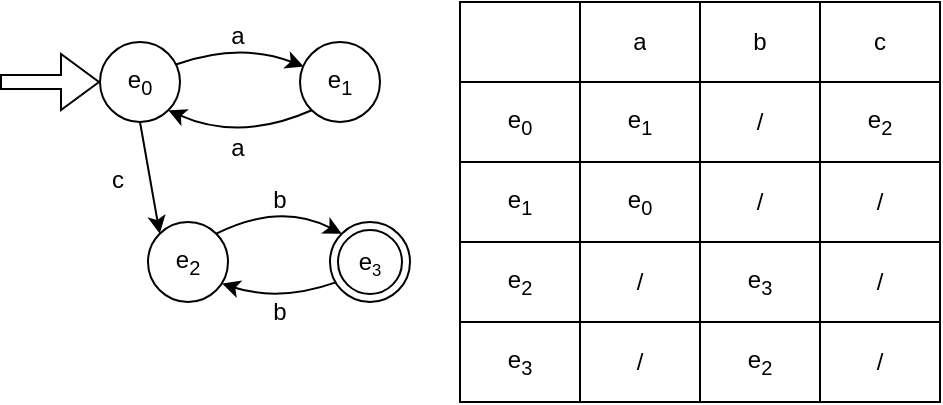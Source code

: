 <mxfile version="26.0.9">
  <diagram name="Page-1" id="u6i40GVBnW_-RrQA8S33">
    <mxGraphModel dx="709" dy="458" grid="1" gridSize="10" guides="1" tooltips="1" connect="1" arrows="1" fold="1" page="1" pageScale="1" pageWidth="570" pageHeight="940" math="0" shadow="0">
      <root>
        <mxCell id="0" />
        <mxCell id="1" parent="0" />
        <mxCell id="FdfCoeUzZYEk0bNpcjFk-1" value="e&lt;span style=&quot;font-size: 10px;&quot;&gt;&lt;sub&gt;3&lt;/sub&gt;&lt;/span&gt;" style="ellipse;shape=doubleEllipse;html=1;dashed=0;whiteSpace=wrap;aspect=fixed;fillColor=none;" parent="1" vertex="1">
          <mxGeometry x="225" y="320" width="40" height="40" as="geometry" />
        </mxCell>
        <mxCell id="FdfCoeUzZYEk0bNpcjFk-2" value="e&lt;sub&gt;0&lt;/sub&gt;" style="shape=ellipse;html=1;dashed=0;whiteSpace=wrap;aspect=fixed;perimeter=ellipsePerimeter;fillColor=none;" parent="1" vertex="1">
          <mxGeometry x="110" y="230" width="40" height="40" as="geometry" />
        </mxCell>
        <mxCell id="FdfCoeUzZYEk0bNpcjFk-3" value="" style="shape=flexArrow;endArrow=classic;html=1;rounded=0;width=7;entryX=0;entryY=0.5;entryDx=0;entryDy=0;" parent="1" target="FdfCoeUzZYEk0bNpcjFk-2" edge="1">
          <mxGeometry width="50" height="50" relative="1" as="geometry">
            <mxPoint x="60" y="250" as="sourcePoint" />
            <mxPoint x="100" y="249.7" as="targetPoint" />
          </mxGeometry>
        </mxCell>
        <mxCell id="FdfCoeUzZYEk0bNpcjFk-4" value="e&lt;sub&gt;1&lt;/sub&gt;" style="shape=ellipse;html=1;dashed=0;whiteSpace=wrap;aspect=fixed;perimeter=ellipsePerimeter;fillColor=none;" parent="1" vertex="1">
          <mxGeometry x="210" y="230" width="40" height="40" as="geometry" />
        </mxCell>
        <mxCell id="FdfCoeUzZYEk0bNpcjFk-5" value="" style="endArrow=classic;html=1;rounded=0;entryX=0.046;entryY=0.307;entryDx=0;entryDy=0;curved=1;entryPerimeter=0;exitX=0.948;exitY=0.281;exitDx=0;exitDy=0;exitPerimeter=0;" parent="1" source="FdfCoeUzZYEk0bNpcjFk-2" target="FdfCoeUzZYEk0bNpcjFk-4" edge="1">
          <mxGeometry width="50" height="50" relative="1" as="geometry">
            <mxPoint x="150" y="241" as="sourcePoint" />
            <mxPoint x="250" y="210" as="targetPoint" />
            <Array as="points">
              <mxPoint x="180" y="230" />
            </Array>
          </mxGeometry>
        </mxCell>
        <mxCell id="FdfCoeUzZYEk0bNpcjFk-6" value="a" style="text;html=1;align=center;verticalAlign=middle;whiteSpace=wrap;rounded=0;" parent="1" vertex="1">
          <mxGeometry x="174" y="222" width="10" height="10" as="geometry" />
        </mxCell>
        <mxCell id="FdfCoeUzZYEk0bNpcjFk-8" value="e&lt;sub&gt;2&lt;/sub&gt;" style="shape=ellipse;html=1;dashed=0;whiteSpace=wrap;aspect=fixed;perimeter=ellipsePerimeter;fillColor=none;" parent="1" vertex="1">
          <mxGeometry x="134" y="320" width="40" height="40" as="geometry" />
        </mxCell>
        <mxCell id="FdfCoeUzZYEk0bNpcjFk-14" value="" style="endArrow=classic;html=1;rounded=0;exitX=0;exitY=1;exitDx=0;exitDy=0;entryX=1;entryY=1;entryDx=0;entryDy=0;curved=1;" parent="1" source="FdfCoeUzZYEk0bNpcjFk-4" target="FdfCoeUzZYEk0bNpcjFk-2" edge="1">
          <mxGeometry width="50" height="50" relative="1" as="geometry">
            <mxPoint x="150" y="280" as="sourcePoint" />
            <mxPoint x="200" y="230" as="targetPoint" />
            <Array as="points">
              <mxPoint x="180" y="280" />
            </Array>
          </mxGeometry>
        </mxCell>
        <mxCell id="FdfCoeUzZYEk0bNpcjFk-15" value="a" style="text;html=1;align=center;verticalAlign=middle;whiteSpace=wrap;rounded=0;" parent="1" vertex="1">
          <mxGeometry x="174" y="278" width="10" height="10" as="geometry" />
        </mxCell>
        <mxCell id="FdfCoeUzZYEk0bNpcjFk-16" value="" style="endArrow=classic;html=1;rounded=0;exitX=0.5;exitY=1;exitDx=0;exitDy=0;entryX=0;entryY=0;entryDx=0;entryDy=0;" parent="1" source="FdfCoeUzZYEk0bNpcjFk-2" target="FdfCoeUzZYEk0bNpcjFk-8" edge="1">
          <mxGeometry width="50" height="50" relative="1" as="geometry">
            <mxPoint x="215" y="360" as="sourcePoint" />
            <mxPoint x="265" y="310" as="targetPoint" />
          </mxGeometry>
        </mxCell>
        <mxCell id="FdfCoeUzZYEk0bNpcjFk-17" value="c" style="text;html=1;align=center;verticalAlign=middle;whiteSpace=wrap;rounded=0;" parent="1" vertex="1">
          <mxGeometry x="104" y="294" width="30" height="10" as="geometry" />
        </mxCell>
        <mxCell id="FdfCoeUzZYEk0bNpcjFk-18" value="" style="endArrow=classic;html=1;rounded=0;entryX=0;entryY=0;entryDx=0;entryDy=0;exitX=1;exitY=0;exitDx=0;exitDy=0;curved=1;" parent="1" source="FdfCoeUzZYEk0bNpcjFk-8" target="FdfCoeUzZYEk0bNpcjFk-1" edge="1">
          <mxGeometry width="50" height="50" relative="1" as="geometry">
            <mxPoint x="160" y="340" as="sourcePoint" />
            <mxPoint x="210" y="290" as="targetPoint" />
            <Array as="points">
              <mxPoint x="200" y="310" />
            </Array>
          </mxGeometry>
        </mxCell>
        <mxCell id="FdfCoeUzZYEk0bNpcjFk-19" value="b" style="text;html=1;align=center;verticalAlign=middle;whiteSpace=wrap;rounded=0;connectable=0;" parent="1" vertex="1">
          <mxGeometry x="195" y="304" width="10" height="10" as="geometry" />
        </mxCell>
        <mxCell id="FdfCoeUzZYEk0bNpcjFk-21" value="" style="endArrow=classic;html=1;rounded=0;exitX=0.073;exitY=0.754;exitDx=0;exitDy=0;exitPerimeter=0;entryX=0.925;entryY=0.77;entryDx=0;entryDy=0;entryPerimeter=0;curved=1;" parent="1" source="FdfCoeUzZYEk0bNpcjFk-1" target="FdfCoeUzZYEk0bNpcjFk-8" edge="1">
          <mxGeometry width="50" height="50" relative="1" as="geometry">
            <mxPoint x="180" y="350" as="sourcePoint" />
            <mxPoint x="230" y="300" as="targetPoint" />
            <Array as="points">
              <mxPoint x="200" y="360" />
            </Array>
          </mxGeometry>
        </mxCell>
        <mxCell id="FdfCoeUzZYEk0bNpcjFk-22" value="b" style="text;html=1;align=center;verticalAlign=middle;whiteSpace=wrap;rounded=0;connectable=0;" parent="1" vertex="1">
          <mxGeometry x="195" y="360" width="10" height="10" as="geometry" />
        </mxCell>
        <mxCell id="mpQJpM1JM_6buyqDW7jc-1" value="" style="shape=table;startSize=0;container=1;collapsible=0;childLayout=tableLayout;fillColor=none;" vertex="1" parent="1">
          <mxGeometry x="290" y="210" width="240" height="200" as="geometry" />
        </mxCell>
        <mxCell id="mpQJpM1JM_6buyqDW7jc-2" value="" style="shape=tableRow;horizontal=0;startSize=0;swimlaneHead=0;swimlaneBody=0;strokeColor=inherit;top=0;left=0;bottom=0;right=0;collapsible=0;dropTarget=0;fillColor=none;points=[[0,0.5],[1,0.5]];portConstraint=eastwest;" vertex="1" parent="mpQJpM1JM_6buyqDW7jc-1">
          <mxGeometry width="240" height="40" as="geometry" />
        </mxCell>
        <mxCell id="mpQJpM1JM_6buyqDW7jc-3" value="" style="shape=partialRectangle;html=1;whiteSpace=wrap;connectable=0;strokeColor=inherit;overflow=hidden;fillColor=none;top=0;left=0;bottom=0;right=0;pointerEvents=1;" vertex="1" parent="mpQJpM1JM_6buyqDW7jc-2">
          <mxGeometry width="60" height="40" as="geometry">
            <mxRectangle width="60" height="40" as="alternateBounds" />
          </mxGeometry>
        </mxCell>
        <mxCell id="mpQJpM1JM_6buyqDW7jc-4" value="a" style="shape=partialRectangle;html=1;whiteSpace=wrap;connectable=0;strokeColor=inherit;overflow=hidden;fillColor=none;top=0;left=0;bottom=0;right=0;pointerEvents=1;" vertex="1" parent="mpQJpM1JM_6buyqDW7jc-2">
          <mxGeometry x="60" width="60" height="40" as="geometry">
            <mxRectangle width="60" height="40" as="alternateBounds" />
          </mxGeometry>
        </mxCell>
        <mxCell id="mpQJpM1JM_6buyqDW7jc-5" value="b" style="shape=partialRectangle;html=1;whiteSpace=wrap;connectable=0;strokeColor=inherit;overflow=hidden;fillColor=none;top=0;left=0;bottom=0;right=0;pointerEvents=1;" vertex="1" parent="mpQJpM1JM_6buyqDW7jc-2">
          <mxGeometry x="120" width="60" height="40" as="geometry">
            <mxRectangle width="60" height="40" as="alternateBounds" />
          </mxGeometry>
        </mxCell>
        <mxCell id="mpQJpM1JM_6buyqDW7jc-6" value="c" style="shape=partialRectangle;html=1;whiteSpace=wrap;connectable=0;strokeColor=inherit;overflow=hidden;fillColor=none;top=0;left=0;bottom=0;right=0;pointerEvents=1;" vertex="1" parent="mpQJpM1JM_6buyqDW7jc-2">
          <mxGeometry x="180" width="60" height="40" as="geometry">
            <mxRectangle width="60" height="40" as="alternateBounds" />
          </mxGeometry>
        </mxCell>
        <mxCell id="mpQJpM1JM_6buyqDW7jc-7" value="" style="shape=tableRow;horizontal=0;startSize=0;swimlaneHead=0;swimlaneBody=0;strokeColor=inherit;top=0;left=0;bottom=0;right=0;collapsible=0;dropTarget=0;fillColor=none;points=[[0,0.5],[1,0.5]];portConstraint=eastwest;" vertex="1" parent="mpQJpM1JM_6buyqDW7jc-1">
          <mxGeometry y="40" width="240" height="40" as="geometry" />
        </mxCell>
        <mxCell id="mpQJpM1JM_6buyqDW7jc-8" value="e&lt;sub&gt;0&lt;/sub&gt;" style="shape=partialRectangle;html=1;whiteSpace=wrap;connectable=0;strokeColor=inherit;overflow=hidden;fillColor=none;top=0;left=0;bottom=0;right=0;pointerEvents=1;" vertex="1" parent="mpQJpM1JM_6buyqDW7jc-7">
          <mxGeometry width="60" height="40" as="geometry">
            <mxRectangle width="60" height="40" as="alternateBounds" />
          </mxGeometry>
        </mxCell>
        <mxCell id="mpQJpM1JM_6buyqDW7jc-9" value="e&lt;sub&gt;1&lt;/sub&gt;" style="shape=partialRectangle;html=1;whiteSpace=wrap;connectable=0;strokeColor=inherit;overflow=hidden;fillColor=none;top=0;left=0;bottom=0;right=0;pointerEvents=1;" vertex="1" parent="mpQJpM1JM_6buyqDW7jc-7">
          <mxGeometry x="60" width="60" height="40" as="geometry">
            <mxRectangle width="60" height="40" as="alternateBounds" />
          </mxGeometry>
        </mxCell>
        <mxCell id="mpQJpM1JM_6buyqDW7jc-10" value="/" style="shape=partialRectangle;html=1;whiteSpace=wrap;connectable=0;strokeColor=inherit;overflow=hidden;fillColor=none;top=0;left=0;bottom=0;right=0;pointerEvents=1;" vertex="1" parent="mpQJpM1JM_6buyqDW7jc-7">
          <mxGeometry x="120" width="60" height="40" as="geometry">
            <mxRectangle width="60" height="40" as="alternateBounds" />
          </mxGeometry>
        </mxCell>
        <mxCell id="mpQJpM1JM_6buyqDW7jc-11" value="e&lt;sub&gt;2&lt;/sub&gt;" style="shape=partialRectangle;html=1;whiteSpace=wrap;connectable=0;strokeColor=inherit;overflow=hidden;fillColor=none;top=0;left=0;bottom=0;right=0;pointerEvents=1;" vertex="1" parent="mpQJpM1JM_6buyqDW7jc-7">
          <mxGeometry x="180" width="60" height="40" as="geometry">
            <mxRectangle width="60" height="40" as="alternateBounds" />
          </mxGeometry>
        </mxCell>
        <mxCell id="mpQJpM1JM_6buyqDW7jc-12" value="" style="shape=tableRow;horizontal=0;startSize=0;swimlaneHead=0;swimlaneBody=0;strokeColor=inherit;top=0;left=0;bottom=0;right=0;collapsible=0;dropTarget=0;fillColor=none;points=[[0,0.5],[1,0.5]];portConstraint=eastwest;" vertex="1" parent="mpQJpM1JM_6buyqDW7jc-1">
          <mxGeometry y="80" width="240" height="40" as="geometry" />
        </mxCell>
        <mxCell id="mpQJpM1JM_6buyqDW7jc-13" value="e&lt;sub&gt;1&lt;/sub&gt;" style="shape=partialRectangle;html=1;whiteSpace=wrap;connectable=0;strokeColor=inherit;overflow=hidden;fillColor=none;top=0;left=0;bottom=0;right=0;pointerEvents=1;" vertex="1" parent="mpQJpM1JM_6buyqDW7jc-12">
          <mxGeometry width="60" height="40" as="geometry">
            <mxRectangle width="60" height="40" as="alternateBounds" />
          </mxGeometry>
        </mxCell>
        <mxCell id="mpQJpM1JM_6buyqDW7jc-14" value="e&lt;sub&gt;0&lt;/sub&gt;" style="shape=partialRectangle;html=1;whiteSpace=wrap;connectable=0;strokeColor=inherit;overflow=hidden;fillColor=none;top=0;left=0;bottom=0;right=0;pointerEvents=1;" vertex="1" parent="mpQJpM1JM_6buyqDW7jc-12">
          <mxGeometry x="60" width="60" height="40" as="geometry">
            <mxRectangle width="60" height="40" as="alternateBounds" />
          </mxGeometry>
        </mxCell>
        <mxCell id="mpQJpM1JM_6buyqDW7jc-15" value="/" style="shape=partialRectangle;html=1;whiteSpace=wrap;connectable=0;strokeColor=inherit;overflow=hidden;fillColor=none;top=0;left=0;bottom=0;right=0;pointerEvents=1;" vertex="1" parent="mpQJpM1JM_6buyqDW7jc-12">
          <mxGeometry x="120" width="60" height="40" as="geometry">
            <mxRectangle width="60" height="40" as="alternateBounds" />
          </mxGeometry>
        </mxCell>
        <mxCell id="mpQJpM1JM_6buyqDW7jc-16" value="/" style="shape=partialRectangle;html=1;whiteSpace=wrap;connectable=0;strokeColor=inherit;overflow=hidden;fillColor=none;top=0;left=0;bottom=0;right=0;pointerEvents=1;" vertex="1" parent="mpQJpM1JM_6buyqDW7jc-12">
          <mxGeometry x="180" width="60" height="40" as="geometry">
            <mxRectangle width="60" height="40" as="alternateBounds" />
          </mxGeometry>
        </mxCell>
        <mxCell id="mpQJpM1JM_6buyqDW7jc-17" value="" style="shape=tableRow;horizontal=0;startSize=0;swimlaneHead=0;swimlaneBody=0;strokeColor=inherit;top=0;left=0;bottom=0;right=0;collapsible=0;dropTarget=0;fillColor=none;points=[[0,0.5],[1,0.5]];portConstraint=eastwest;" vertex="1" parent="mpQJpM1JM_6buyqDW7jc-1">
          <mxGeometry y="120" width="240" height="40" as="geometry" />
        </mxCell>
        <mxCell id="mpQJpM1JM_6buyqDW7jc-18" value="e&lt;sub&gt;2&lt;/sub&gt;" style="shape=partialRectangle;html=1;whiteSpace=wrap;connectable=0;strokeColor=inherit;overflow=hidden;fillColor=none;top=0;left=0;bottom=0;right=0;pointerEvents=1;" vertex="1" parent="mpQJpM1JM_6buyqDW7jc-17">
          <mxGeometry width="60" height="40" as="geometry">
            <mxRectangle width="60" height="40" as="alternateBounds" />
          </mxGeometry>
        </mxCell>
        <mxCell id="mpQJpM1JM_6buyqDW7jc-19" value="/" style="shape=partialRectangle;html=1;whiteSpace=wrap;connectable=0;strokeColor=inherit;overflow=hidden;fillColor=none;top=0;left=0;bottom=0;right=0;pointerEvents=1;" vertex="1" parent="mpQJpM1JM_6buyqDW7jc-17">
          <mxGeometry x="60" width="60" height="40" as="geometry">
            <mxRectangle width="60" height="40" as="alternateBounds" />
          </mxGeometry>
        </mxCell>
        <mxCell id="mpQJpM1JM_6buyqDW7jc-20" value="e&lt;sub&gt;3&lt;/sub&gt;" style="shape=partialRectangle;html=1;whiteSpace=wrap;connectable=0;strokeColor=inherit;overflow=hidden;fillColor=none;top=0;left=0;bottom=0;right=0;pointerEvents=1;" vertex="1" parent="mpQJpM1JM_6buyqDW7jc-17">
          <mxGeometry x="120" width="60" height="40" as="geometry">
            <mxRectangle width="60" height="40" as="alternateBounds" />
          </mxGeometry>
        </mxCell>
        <mxCell id="mpQJpM1JM_6buyqDW7jc-21" value="/" style="shape=partialRectangle;html=1;whiteSpace=wrap;connectable=0;strokeColor=inherit;overflow=hidden;fillColor=none;top=0;left=0;bottom=0;right=0;pointerEvents=1;" vertex="1" parent="mpQJpM1JM_6buyqDW7jc-17">
          <mxGeometry x="180" width="60" height="40" as="geometry">
            <mxRectangle width="60" height="40" as="alternateBounds" />
          </mxGeometry>
        </mxCell>
        <mxCell id="mpQJpM1JM_6buyqDW7jc-22" style="shape=tableRow;horizontal=0;startSize=0;swimlaneHead=0;swimlaneBody=0;strokeColor=inherit;top=0;left=0;bottom=0;right=0;collapsible=0;dropTarget=0;fillColor=none;points=[[0,0.5],[1,0.5]];portConstraint=eastwest;" vertex="1" parent="mpQJpM1JM_6buyqDW7jc-1">
          <mxGeometry y="160" width="240" height="40" as="geometry" />
        </mxCell>
        <mxCell id="mpQJpM1JM_6buyqDW7jc-23" value="e&lt;sub&gt;3&lt;/sub&gt;" style="shape=partialRectangle;html=1;whiteSpace=wrap;connectable=0;strokeColor=inherit;overflow=hidden;fillColor=none;top=0;left=0;bottom=0;right=0;pointerEvents=1;" vertex="1" parent="mpQJpM1JM_6buyqDW7jc-22">
          <mxGeometry width="60" height="40" as="geometry">
            <mxRectangle width="60" height="40" as="alternateBounds" />
          </mxGeometry>
        </mxCell>
        <mxCell id="mpQJpM1JM_6buyqDW7jc-24" value="/" style="shape=partialRectangle;html=1;whiteSpace=wrap;connectable=0;strokeColor=inherit;overflow=hidden;fillColor=none;top=0;left=0;bottom=0;right=0;pointerEvents=1;" vertex="1" parent="mpQJpM1JM_6buyqDW7jc-22">
          <mxGeometry x="60" width="60" height="40" as="geometry">
            <mxRectangle width="60" height="40" as="alternateBounds" />
          </mxGeometry>
        </mxCell>
        <mxCell id="mpQJpM1JM_6buyqDW7jc-25" value="e&lt;sub&gt;2&lt;/sub&gt;" style="shape=partialRectangle;html=1;whiteSpace=wrap;connectable=0;strokeColor=inherit;overflow=hidden;fillColor=none;top=0;left=0;bottom=0;right=0;pointerEvents=1;" vertex="1" parent="mpQJpM1JM_6buyqDW7jc-22">
          <mxGeometry x="120" width="60" height="40" as="geometry">
            <mxRectangle width="60" height="40" as="alternateBounds" />
          </mxGeometry>
        </mxCell>
        <mxCell id="mpQJpM1JM_6buyqDW7jc-26" value="/" style="shape=partialRectangle;html=1;whiteSpace=wrap;connectable=0;strokeColor=inherit;overflow=hidden;fillColor=none;top=0;left=0;bottom=0;right=0;pointerEvents=1;" vertex="1" parent="mpQJpM1JM_6buyqDW7jc-22">
          <mxGeometry x="180" width="60" height="40" as="geometry">
            <mxRectangle width="60" height="40" as="alternateBounds" />
          </mxGeometry>
        </mxCell>
      </root>
    </mxGraphModel>
  </diagram>
</mxfile>
